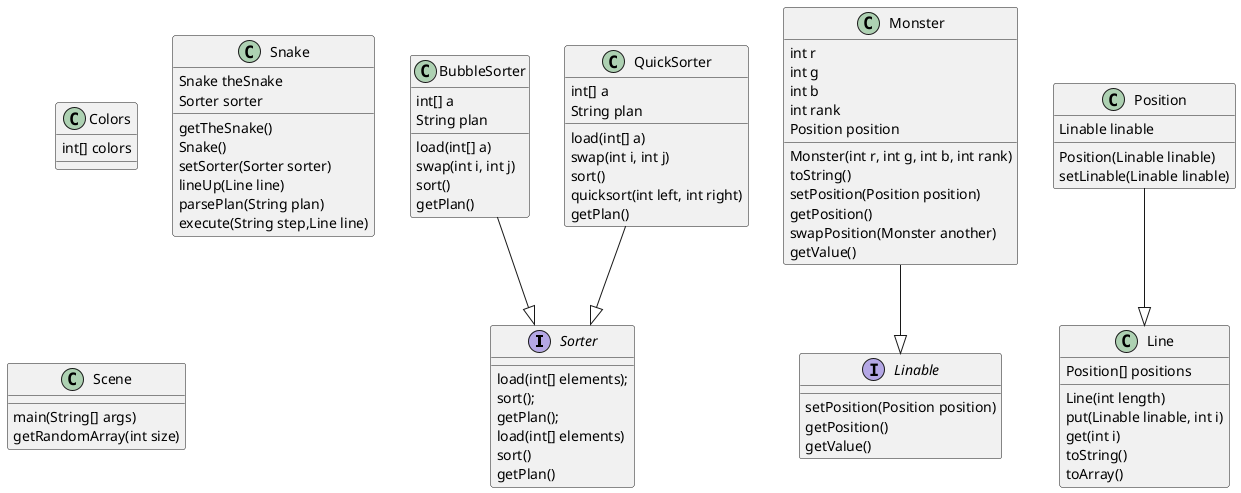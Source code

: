 @startuml

interface Sorter {

    load(int[] elements);
    sort();
    getPlan();

}

class BubbleSorter {

    int[] a
    String plan

    load(int[] a)
    swap(int i, int j)
    sort()
    getPlan()

}

class QuickSorter {

    int[] a
    String plan

    load(int[] a)
    swap(int i, int j)
    sort()
    quicksort(int left, int right)
    getPlan()

}

class Colors {

    int[] colors

}

class Snake {

    Snake theSnake
    Sorter sorter

    getTheSnake()
    Snake()
    setSorter(Sorter sorter)
    lineUp(Line line)
    parsePlan(String plan)
    execute(String step,Line line)

}

class Monster {

    int r
    int g
    int b
    int rank
    Position position

    Monster(int r, int g, int b, int rank)
    toString()
    setPosition(Position position)
    getPosition()
    swapPosition(Monster another)
    getValue()

}

interface Linable {

    setPosition(Position position)
    getPosition()
    getValue()

}

class Line {

    Position[] positions
    Line(int length)
    put(Linable linable, int i)
    get(int i)
    toString()
    toArray()

}

class Position {

    Linable linable

    Position(Linable linable)
    setLinable(Linable linable)

}

class Scene {

    main(String[] args)
    getRandomArray(int size)

}

interface Sorter {

    load(int[] elements)
    sort()
    getPlan()
    
}

BubbleSorter --|> Sorter

QuickSorter --|> Sorter

Monster --|> Linable

Position --|> Line

@enduml